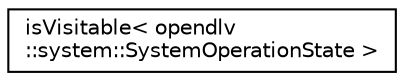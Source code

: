 digraph "Graphical Class Hierarchy"
{
 // LATEX_PDF_SIZE
  edge [fontname="Helvetica",fontsize="10",labelfontname="Helvetica",labelfontsize="10"];
  node [fontname="Helvetica",fontsize="10",shape=record];
  rankdir="LR";
  Node0 [label="isVisitable\< opendlv\l::system::SystemOperationState \>",height=0.2,width=0.4,color="black", fillcolor="white", style="filled",URL="$structisVisitable_3_01opendlv_1_1system_1_1SystemOperationState_01_4.html",tooltip=" "];
}
